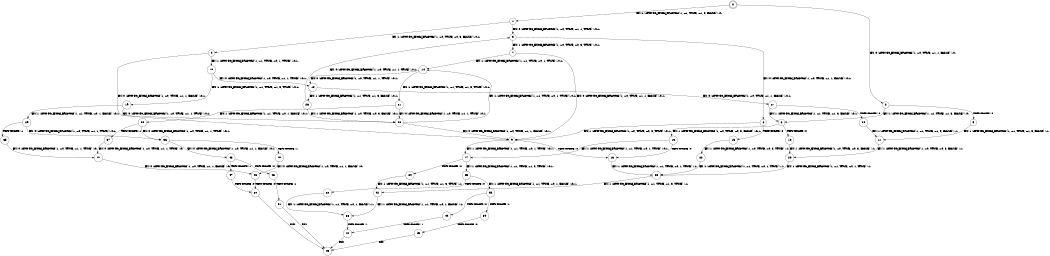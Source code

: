 digraph BCG {
size = "7, 10.5";
center = TRUE;
node [shape = circle];
0 [peripheries = 2];
0 -> 1 [label = "EX !1 !ATOMIC_EXCH_BRANCH (1, +1, TRUE, +1, 3, FALSE) !:0:"];
0 -> 2 [label = "EX !0 !ATOMIC_EXCH_BRANCH (1, +0, TRUE, +1, 1, FALSE) !:0:"];
1 -> 3 [label = "EX !0 !ATOMIC_EXCH_BRANCH (1, +0, TRUE, +1, 1, TRUE) !:0:1:"];
1 -> 4 [label = "EX !1 !ATOMIC_EXCH_BRANCH (1, +0, TRUE, +0, 3, FALSE) !:0:1:"];
2 -> 5 [label = "TERMINATE !0"];
2 -> 6 [label = "EX !1 !ATOMIC_EXCH_BRANCH (1, +1, TRUE, +1, 3, FALSE) !:0:"];
3 -> 7 [label = "EX !1 !ATOMIC_EXCH_BRANCH (1, +0, TRUE, +0, 3, TRUE) !:0:1:"];
3 -> 8 [label = "EX !0 !ATOMIC_EXCH_BRANCH (1, +0, TRUE, +1, 1, FALSE) !:0:1:"];
4 -> 9 [label = "EX !0 !ATOMIC_EXCH_BRANCH (1, +0, TRUE, +1, 1, FALSE) !:0:1:"];
4 -> 10 [label = "EX !1 !ATOMIC_EXCH_BRANCH (1, +1, TRUE, +0, 1, TRUE) !:0:1:"];
5 -> 11 [label = "EX !1 !ATOMIC_EXCH_BRANCH (1, +1, TRUE, +1, 3, FALSE) !:1:"];
6 -> 12 [label = "TERMINATE !0"];
6 -> 13 [label = "EX !1 !ATOMIC_EXCH_BRANCH (1, +0, TRUE, +0, 3, FALSE) !:0:1:"];
7 -> 14 [label = "EX !1 !ATOMIC_EXCH_BRANCH (1, +1, TRUE, +0, 1, TRUE) !:0:1:"];
7 -> 9 [label = "EX !0 !ATOMIC_EXCH_BRANCH (1, +0, TRUE, +1, 1, FALSE) !:0:1:"];
8 -> 15 [label = "TERMINATE !0"];
8 -> 9 [label = "EX !1 !ATOMIC_EXCH_BRANCH (1, +0, TRUE, +0, 3, TRUE) !:0:1:"];
9 -> 16 [label = "TERMINATE !0"];
9 -> 17 [label = "EX !1 !ATOMIC_EXCH_BRANCH (1, +1, TRUE, +0, 1, TRUE) !:0:1:"];
10 -> 18 [label = "EX !0 !ATOMIC_EXCH_BRANCH (1, +0, TRUE, +1, 1, TRUE) !:0:1:"];
10 -> 19 [label = "EX !1 !ATOMIC_EXCH_BRANCH (1, +1, TRUE, +1, 3, TRUE) !:0:1:"];
11 -> 20 [label = "EX !1 !ATOMIC_EXCH_BRANCH (1, +0, TRUE, +0, 3, FALSE) !:1:"];
12 -> 20 [label = "EX !1 !ATOMIC_EXCH_BRANCH (1, +0, TRUE, +0, 3, FALSE) !:1:"];
13 -> 16 [label = "TERMINATE !0"];
13 -> 17 [label = "EX !1 !ATOMIC_EXCH_BRANCH (1, +1, TRUE, +0, 1, TRUE) !:0:1:"];
14 -> 21 [label = "EX !1 !ATOMIC_EXCH_BRANCH (1, +1, TRUE, +1, 3, TRUE) !:0:1:"];
14 -> 18 [label = "EX !0 !ATOMIC_EXCH_BRANCH (1, +0, TRUE, +1, 1, TRUE) !:0:1:"];
15 -> 22 [label = "EX !1 !ATOMIC_EXCH_BRANCH (1, +0, TRUE, +0, 3, TRUE) !:1:"];
16 -> 23 [label = "EX !1 !ATOMIC_EXCH_BRANCH (1, +1, TRUE, +0, 1, TRUE) !:1:"];
17 -> 24 [label = "TERMINATE !0"];
17 -> 25 [label = "EX !1 !ATOMIC_EXCH_BRANCH (1, +1, TRUE, +1, 3, TRUE) !:0:1:"];
18 -> 26 [label = "EX !1 !ATOMIC_EXCH_BRANCH (1, +1, TRUE, +1, 3, FALSE) !:0:1:"];
18 -> 27 [label = "EX !0 !ATOMIC_EXCH_BRANCH (1, +0, TRUE, +1, 1, FALSE) !:0:1:"];
19 -> 28 [label = "EX !0 !ATOMIC_EXCH_BRANCH (1, +0, TRUE, +1, 1, TRUE) !:0:1:"];
19 -> 29 [label = "EX !1 !ATOMIC_EXCH_BRANCH (1, +1, TRUE, +0, 1, FALSE) !:0:1:"];
20 -> 23 [label = "EX !1 !ATOMIC_EXCH_BRANCH (1, +1, TRUE, +0, 1, TRUE) !:1:"];
21 -> 30 [label = "EX !1 !ATOMIC_EXCH_BRANCH (1, +1, TRUE, +0, 1, FALSE) !:0:1:"];
21 -> 28 [label = "EX !0 !ATOMIC_EXCH_BRANCH (1, +0, TRUE, +1, 1, TRUE) !:0:1:"];
22 -> 23 [label = "EX !1 !ATOMIC_EXCH_BRANCH (1, +1, TRUE, +0, 1, TRUE) !:1:"];
23 -> 31 [label = "EX !1 !ATOMIC_EXCH_BRANCH (1, +1, TRUE, +1, 3, TRUE) !:1:"];
24 -> 31 [label = "EX !1 !ATOMIC_EXCH_BRANCH (1, +1, TRUE, +1, 3, TRUE) !:1:"];
25 -> 32 [label = "TERMINATE !0"];
25 -> 33 [label = "EX !1 !ATOMIC_EXCH_BRANCH (1, +1, TRUE, +0, 1, FALSE) !:0:1:"];
26 -> 28 [label = "EX !1 !ATOMIC_EXCH_BRANCH (1, +0, TRUE, +0, 3, FALSE) !:0:1:"];
26 -> 3 [label = "EX !0 !ATOMIC_EXCH_BRANCH (1, +0, TRUE, +1, 1, TRUE) !:0:1:"];
27 -> 34 [label = "TERMINATE !0"];
27 -> 6 [label = "EX !1 !ATOMIC_EXCH_BRANCH (1, +1, TRUE, +1, 3, FALSE) !:0:1:"];
28 -> 14 [label = "EX !1 !ATOMIC_EXCH_BRANCH (1, +1, TRUE, +0, 1, TRUE) !:0:1:"];
28 -> 9 [label = "EX !0 !ATOMIC_EXCH_BRANCH (1, +0, TRUE, +1, 1, FALSE) !:0:1:"];
29 -> 35 [label = "TERMINATE !1"];
29 -> 36 [label = "EX !0 !ATOMIC_EXCH_BRANCH (1, +0, TRUE, +1, 1, TRUE) !:0:1:"];
30 -> 37 [label = "TERMINATE !1"];
30 -> 36 [label = "EX !0 !ATOMIC_EXCH_BRANCH (1, +0, TRUE, +1, 1, TRUE) !:0:1:"];
31 -> 38 [label = "EX !1 !ATOMIC_EXCH_BRANCH (1, +1, TRUE, +0, 1, FALSE) !:1:"];
32 -> 38 [label = "EX !1 !ATOMIC_EXCH_BRANCH (1, +1, TRUE, +0, 1, FALSE) !:1:"];
33 -> 39 [label = "TERMINATE !1"];
33 -> 40 [label = "TERMINATE !0"];
34 -> 11 [label = "EX !1 !ATOMIC_EXCH_BRANCH (1, +1, TRUE, +1, 3, FALSE) !:1:"];
35 -> 41 [label = "EX !0 !ATOMIC_EXCH_BRANCH (1, +0, TRUE, +1, 1, TRUE) !:0:"];
36 -> 42 [label = "TERMINATE !1"];
36 -> 43 [label = "EX !0 !ATOMIC_EXCH_BRANCH (1, +0, TRUE, +1, 1, FALSE) !:0:1:"];
37 -> 41 [label = "EX !0 !ATOMIC_EXCH_BRANCH (1, +0, TRUE, +1, 1, TRUE) !:0:"];
38 -> 44 [label = "TERMINATE !1"];
39 -> 45 [label = "TERMINATE !0"];
40 -> 44 [label = "TERMINATE !1"];
41 -> 46 [label = "EX !0 !ATOMIC_EXCH_BRANCH (1, +0, TRUE, +1, 1, FALSE) !:0:"];
42 -> 46 [label = "EX !0 !ATOMIC_EXCH_BRANCH (1, +0, TRUE, +1, 1, FALSE) !:0:"];
43 -> 47 [label = "TERMINATE !1"];
43 -> 48 [label = "TERMINATE !0"];
44 -> 49 [label = "exit"];
45 -> 49 [label = "exit"];
46 -> 50 [label = "TERMINATE !0"];
47 -> 50 [label = "TERMINATE !0"];
48 -> 51 [label = "TERMINATE !1"];
50 -> 49 [label = "exit"];
51 -> 49 [label = "exit"];
}
